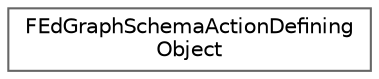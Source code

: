 digraph "Graphical Class Hierarchy"
{
 // INTERACTIVE_SVG=YES
 // LATEX_PDF_SIZE
  bgcolor="transparent";
  edge [fontname=Helvetica,fontsize=10,labelfontname=Helvetica,labelfontsize=10];
  node [fontname=Helvetica,fontsize=10,shape=box,height=0.2,width=0.4];
  rankdir="LR";
  Node0 [id="Node000000",label="FEdGraphSchemaActionDefining\lObject",height=0.2,width=0.4,color="grey40", fillcolor="white", style="filled",URL="$d2/df6/structFEdGraphSchemaActionDefiningObject.html",tooltip="Distinguishes between different graph types."];
}
